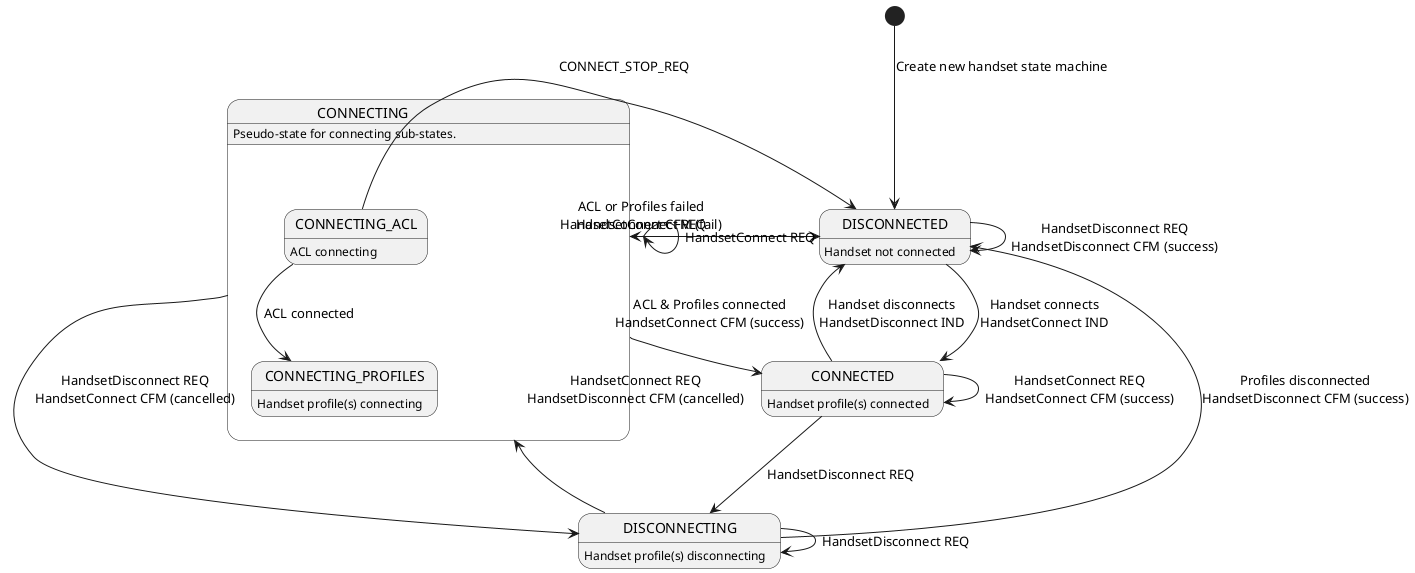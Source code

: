 @startuml inline_umlgraph_1.png
state DISCONNECTED : Handset not connected
state CONNECTING : Pseudo-state for connecting sub-states.
state CONNECTED : Handset profile(s) connected
state DISCONNECTING : Handset profile(s) disconnecting


[*] -d-> DISCONNECTED : Create new handset state machine

DISCONNECTED --> CONNECTING : HandsetConnect REQ
DISCONNECTED --> CONNECTED : Handset connects\nHandsetConnect IND
DISCONNECTED --> DISCONNECTED : HandsetDisconnect REQ\nHandsetDisconnect CFM (success)

state CONNECTING {
    state CONNECTING_ACL : ACL connecting
    state CONNECTING_PROFILES : Handset profile(s) connecting

    CONNECTING_ACL --> CONNECTING_PROFILES : ACL connected
    CONNECTING_ACL --> DISCONNECTED : CONNECT_STOP_REQ
}

CONNECTING --> CONNECTING : HandsetConnect REQ
CONNECTING --> CONNECTED : ACL & Profiles connected\nHandsetConnect CFM (success)
CONNECTING --> DISCONNECTING : HandsetDisconnect REQ\nHandsetConnect CFM (cancelled)
CONNECTING --> DISCONNECTED : ACL or Profiles failed\nHandsetConnect CFM (fail)

CONNECTED --> DISCONNECTED : Handset disconnects\nHandsetDisconnect IND
CONNECTED --> DISCONNECTING : HandsetDisconnect REQ
CONNECTED --> CONNECTED : HandsetConnect REQ\nHandsetConnect CFM (success)

DISCONNECTING --> CONNECTING : HandsetConnect REQ\nHandsetDisconnect CFM (cancelled)
DISCONNECTING --> DISCONNECTING : HandsetDisconnect REQ
DISCONNECTING --> DISCONNECTED : Profiles disconnected\nHandsetDisconnect CFM (success)
@enduml
@startuml inline_umlgraph_2.png
            skinparam roundcorner 20
            hide footbox

            participant "Application" as app
            participant "Input Event Manager" as iem
            participant "Logical Input Switch" as lis
            participant "UI" as ui
            participant "Role Selection Service" as rss
            participant "Peer Signalling" as ps

            group Initialisation
            note over app
                This is the same for both peer devices
            end note

            app->lis: LogicalInputSwitch_Init()
            app->lis: LogicalInputSwitch_SetLogicalInputIdRange(min_id, max_id)
            app->iem: InputEventManagerInit(LogicalInputSwitch_GetTask())

            end group

            group Peer Role Selection
            note over rss
                TWS Topology set-up occurs, one peer
                device shall become the Primary. This
                shall recieve all the Logical Inputs
                and generate all the UI Inputs.

                At Primary:
            end note

            rss->lis: LogicalInputSwitch_SetRerouteToPeer(TRUE)

            note over rss
                At Secondary:
            end note

            rss->lis: LogicalInputSwitch_SetRerouteToPeer(FALSE)
            end group

            group Button Press at Secondary

            iem->lis: MessageSend(Logical_Input_MFB_Press)
            lis->ps: PeerSig_MarshalledMsgChannelTx(logical_input_ind)

            note over ps
                The Logical Input is marshalled between
                the two peer devices. It is delivered
                to the Primary and applied to the UI:
            end note

            ps->lis: MessageSend(PEER_SIG_MARSHALLED_MSG_CHANNEL_RX_IND)
            lis->ui: MessageSend(Ui_GetUiTask(),Logical_Input_MFB_Press)

            end group

            group Button Press at Primary

            iem->lis: MessageSend(Logical_Input_MFB_Press)
            lis->ui: MessageSend(Ui_GetUiTask(),Logical_Input_MFB_Press)

            end group
@enduml
@startuml inline_umlgraph_3.png
note "For clarity not all state transitions shown" as N1

[*] -down-> UNINITIALISED : Start
note left of UNINITIALISED : State names shortened, removing prefix of PEER_FIND_ROLE_STATE_

UNINITIALISED : Initial state on power up
UNINITIALISED --> INITIALISED : peer_find_role_init()

INITIALISED: Awaiting a request to find role
INITIALISED --> CHECKING_PEER : PeerFindRole_FindRole()

CHECKING_PEER: Verifying that we have previously paired
CHECKING_PEER --> INITIALISED : Not yet paired
CHECKING_PEER --> DISCOVER : Paired

DISCOVER: Looking for a peer device.\nWill \b not enable scanning if streaming/in call.
DISCOVER: Start a timeout to enable advertising
DISCOVER --> DISCOVER_CONNECTABLE : Internal timeout to start advertising
DISCOVER --> DISCOVERED_DEVICE : Received an advert for matching device

DISCOVER_CONNECTABLE : Looking for peer
DISCOVER_CONNECTABLE : Also advertising
DISCOVER_CONNECTABLE --> DISCOVERED_DEVICE : Received an advert for matching device
DISCOVER_CONNECTABLE --> CLIENT : GATT Connect observer notification.\nRemote device connected to us.
DISCOVER_CONNECTABLE --> DISCOVER : No longer streaming/in call.\n(re)start scanning.
DISCOVER_CONNECTABLE --> DISCOVER_CONNECTABLE : streaming/in call.\nstop scanning.

DISCOVERED_DEVICE: Found a peer device. 
DISCOVERED_DEVICE: Advertising continues until we get a connection
DISCOVERED_DEVICE --> CONNECTING_TO_DISCOVERED : Scanning/Advertising ended
DISCOVERED_DEVICE --> CLIENT : GATT Connect observer notification.\nRemote device connected to us.

CONNECTING_TO_DISCOVERED: Connecting to the device we found
CONNECTING_TO_DISCOVERED: Advertising continues. Otherwise if our peer is in the same state there may be nothing to connect to
CONNECTING_TO_DISCOVERED --> SERVER_AWAITING_ENCRYPTION : CON_MANAGER_TP_CONNECT_IND (outgoing connection)
CONNECTING_TO_DISCOVERED --> CLIENT : GATT Connect observer notification.\nRemote device connected to us (crossover)
CONNECTING_TO_DISCOVERED --> DISCOVER : Link disconnected\nConnection manager

CLIENT: Connected as a GATT client
CLIENT --> CLIENT_AWAITING_ENCRYPTION : Connected to the peers server
CLIENT --> DISCOVER : Link disconnected\nConnection manager

SERVER_AWAITING_ENCRYPTION : Encrypt the link on entry
SERVER_AWAITING_ENCRYPTION : Wait for encryption to complete
SERVER_AWAITING_ENCRYPTION --> SERVER : Link encrypted successfully
SERVER_AWAITING_ENCRYPTION --> DISCOVER : Link disconnected\nConnection manager
SERVER_AWAITING_ENCRYPTION --> INITIALISED : Error encrypting the link

SERVER : Connected as a GATT server
SERVER : Request the app to prepare on entry
SERVER : Wait for client to finish
SERVER --> AWAITING_COMPLETION_SERVER : Commanded to change state.
SERVER --> DISCOVER : Link disconnected\nConnection manager

CLIENT_AWAITING_ENCRYPTION : Connected as a GATT client, link not yet encrypted
CLIENT_AWAITING_ENCRYPTION --> CLIENT_PREPARING : Link encrypted successfully
CLIENT_AWAITING_ENCRYPTION --> DISCOVER : Link disconnected\nConnection manager

CLIENT_PREPARING : Request & wait for system to be ready for role selection
CLIENT_PREPARING --> DECIDING : Received "prepared" response from client
CLIENT_PREPARING --> DECIDING : No client registered to receive prepare indication
CLIENT_PREPARING --> DISCOVER : Link disconnected\nConnection manager

DECIDING : Deciding which role we should assume
DECIDING : Wait for score from server
DECIDING --> AWAITING_CONFIRM : Have score, informed peer of requested state
DECIDING --> DISCOVER : Link disconnected\nConnection manager

AWAITING_CONFIRM : Awaiting confirmation of role
AWAITING_CONFIRM --> COMPLETED : Server confirmed change.
AWAITING_CONFIRM --> DISCOVER : Link disconnected\nConnection manager

AWAITING_COMPLETION_SERVER : We have informed client of new state (we were server)
AWAITING_COMPLETION_SERVER : Waiting for external notification that we have completed
AWAITING_COMPLETION_SERVER --> COMPLETED : Link disconnected
AWAITING_COMPLETION_SERVER --> AWAITING_COMPLETION_SERVER : Time out expired\nDisconnected ourselves.

COMPLETED : Transition state when we have finished role selection
COMPLETED : May wait here for the link to be disconnected
COMPLETED : Decide whether to enter INITIALISED or DISCOVER state
COMPLETED --> INITIALISED : Did not complete with a primary role
COMPLETED --> DISCOVER : Completed with a primary role
@enduml
@startuml inline_umlgraph_4.png
note "For clarity not all state transitions shown" as N1

[*] -down-> UNINITIALISED : Start
note left of UNINITIALISED : State names shortened, removing prefix of PEER_PAIR_LE_STATE_

UNINITIALISED : Initial state on power up
UNINITIALISED --> INITIALISED : peer_pair_le_init()

INITIALISED : State when first initialised, and after pairing has completed
INITIALISED --> PENDING_LOCAL_ADDR : peer_pair_le_start_service()

PENDING_LOCAL_ADDR : On entry to state, the local Bluetooth Device Address is requested from the Coneection Library.
PENDING_LOCAL_ADDR : This is needed before any subsequent activity.
PENDING_LOCAL_ADDR --> IDLE : CL_DM_LOCAL_BD_ADDR_CFM
PENDING_LOCAL_ADDR --> IDLE : CL_DM_LOCAL_BD_ADDR_CFM, PeerPairLe_FindPeer() called first
PENDING_LOCAL_ADDR --> PENDING_LOCAL_ADDR : PeerPairLe_FindPeer()

IDLE: Awaiting a request to pair with a peer
IDLE --> DISCOVERY : PeerPairLe_FindPeer()

DISCOVERY : Advertising and scanning. No devices yet detected.
DISCOVERY --> SELECTING : CL_DM_BLE_ADVERTISING_REPORT_IND. 
DISCOVERY --> PAIRING_AS_SERVER : GATT Connect observer notification

SELECTING : Advertising and scanning. 
SELECTING : At least one advert from a matching device has been seen.
SELECTING --> CONNECTING : PEER_PAIR_LE_TIMEOUT_FROM_FIRST_SCAN, single device found
SELECTING --> DISCOVERY : PEER_PAIR_LE_TIMEOUT_FROM_FIRST_SCAN, no suitable device found
SELECTING --> PAIRING_AS_SERVER : GATT Connect observer notification

CONNECTING: Creating a connection to discovered device
CONNECTING --> PAIRING_AS_CLIENT : CON_MANAGER_TP_CONNECT_IND

PAIRING_AS_SERVER : Bluetooth pairing and encryption
PAIRING_AS_SERVER --> NEGOTIATE_C_ROLE : Pairing successful

PAIRING_AS_CLIENT : Bluetooth pairing and encryption
PAIRING_AS_CLIENT --> NEGOTIATE_P_ROLE : Pairing successful

NEGOTIATE_P_ROLE: Set up as GATT client for root key
NEGOTIATE_P_ROLE: Challenge the other device
NEGOTIATE_P_ROLE: Send root keys
NEGOTIATE_P_ROLE --> COMPLETED : GATT_ROOT_KEY_CLIENT_WRITE_KEY_IND

NEGOTIATE_C_ROLE: Wait for other device to send keys using the root key service
NEGOTIATE_C_ROLE --> COMPLETED_WAIT_FOR_DISCONNECT : GATT_ROOT_KEY_SERVER_KEY_UPDATE_IND

COMPLETED_WAIT_FOR_DISCONNECT: Wait for other device to disconnect
COMPLETED_WAIT_FOR_DISCONNECT --> DISCONNECTING : Timeout waiting for other device to disconnect, disconnect link
COMPLETED_WAIT_FOR_DISCONNECT --> INITIALISED : CON_MANAGER_TP_DISCONNECT_IND, link disconnected

COMPLETED: Peer paired
COMPLETED: Disconnect link
COMPLETED --> DISCONNECTING : Automatic

DISCONNECTING: Waiting for disconnection to complete
DISCONNECTING --> INITIALISED : CON_MANAGER_TP_DISCONNECT_IND, link disconnected
@enduml
